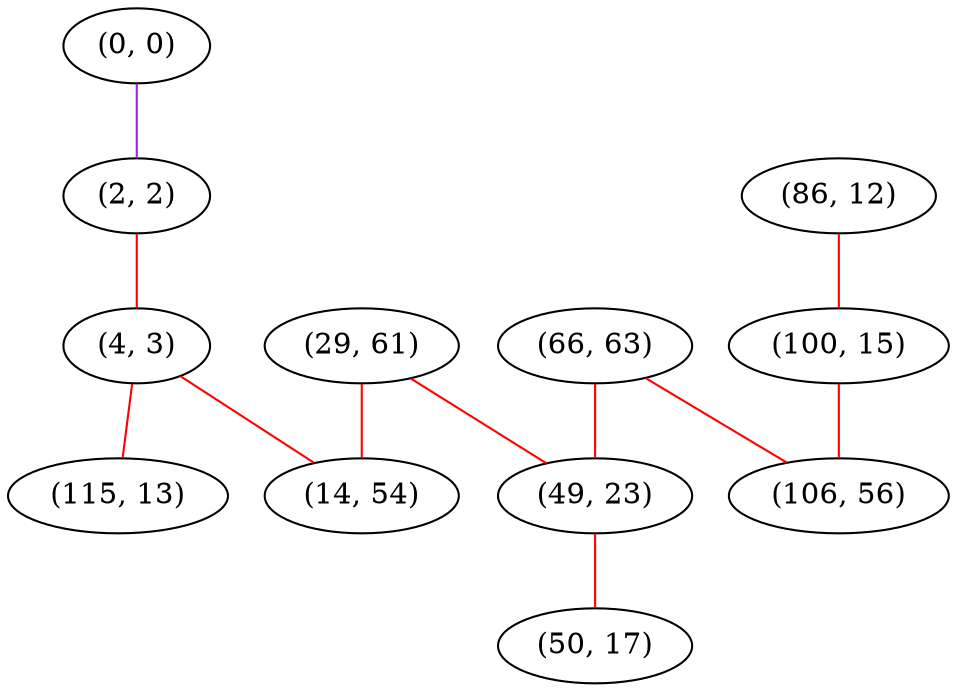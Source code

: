graph "" {
"(0, 0)";
"(29, 61)";
"(66, 63)";
"(86, 12)";
"(100, 15)";
"(49, 23)";
"(2, 2)";
"(50, 17)";
"(106, 56)";
"(4, 3)";
"(115, 13)";
"(14, 54)";
"(0, 0)" -- "(2, 2)"  [color=purple, key=0, weight=4];
"(29, 61)" -- "(49, 23)"  [color=red, key=0, weight=1];
"(29, 61)" -- "(14, 54)"  [color=red, key=0, weight=1];
"(66, 63)" -- "(106, 56)"  [color=red, key=0, weight=1];
"(66, 63)" -- "(49, 23)"  [color=red, key=0, weight=1];
"(86, 12)" -- "(100, 15)"  [color=red, key=0, weight=1];
"(100, 15)" -- "(106, 56)"  [color=red, key=0, weight=1];
"(49, 23)" -- "(50, 17)"  [color=red, key=0, weight=1];
"(2, 2)" -- "(4, 3)"  [color=red, key=0, weight=1];
"(4, 3)" -- "(14, 54)"  [color=red, key=0, weight=1];
"(4, 3)" -- "(115, 13)"  [color=red, key=0, weight=1];
}
